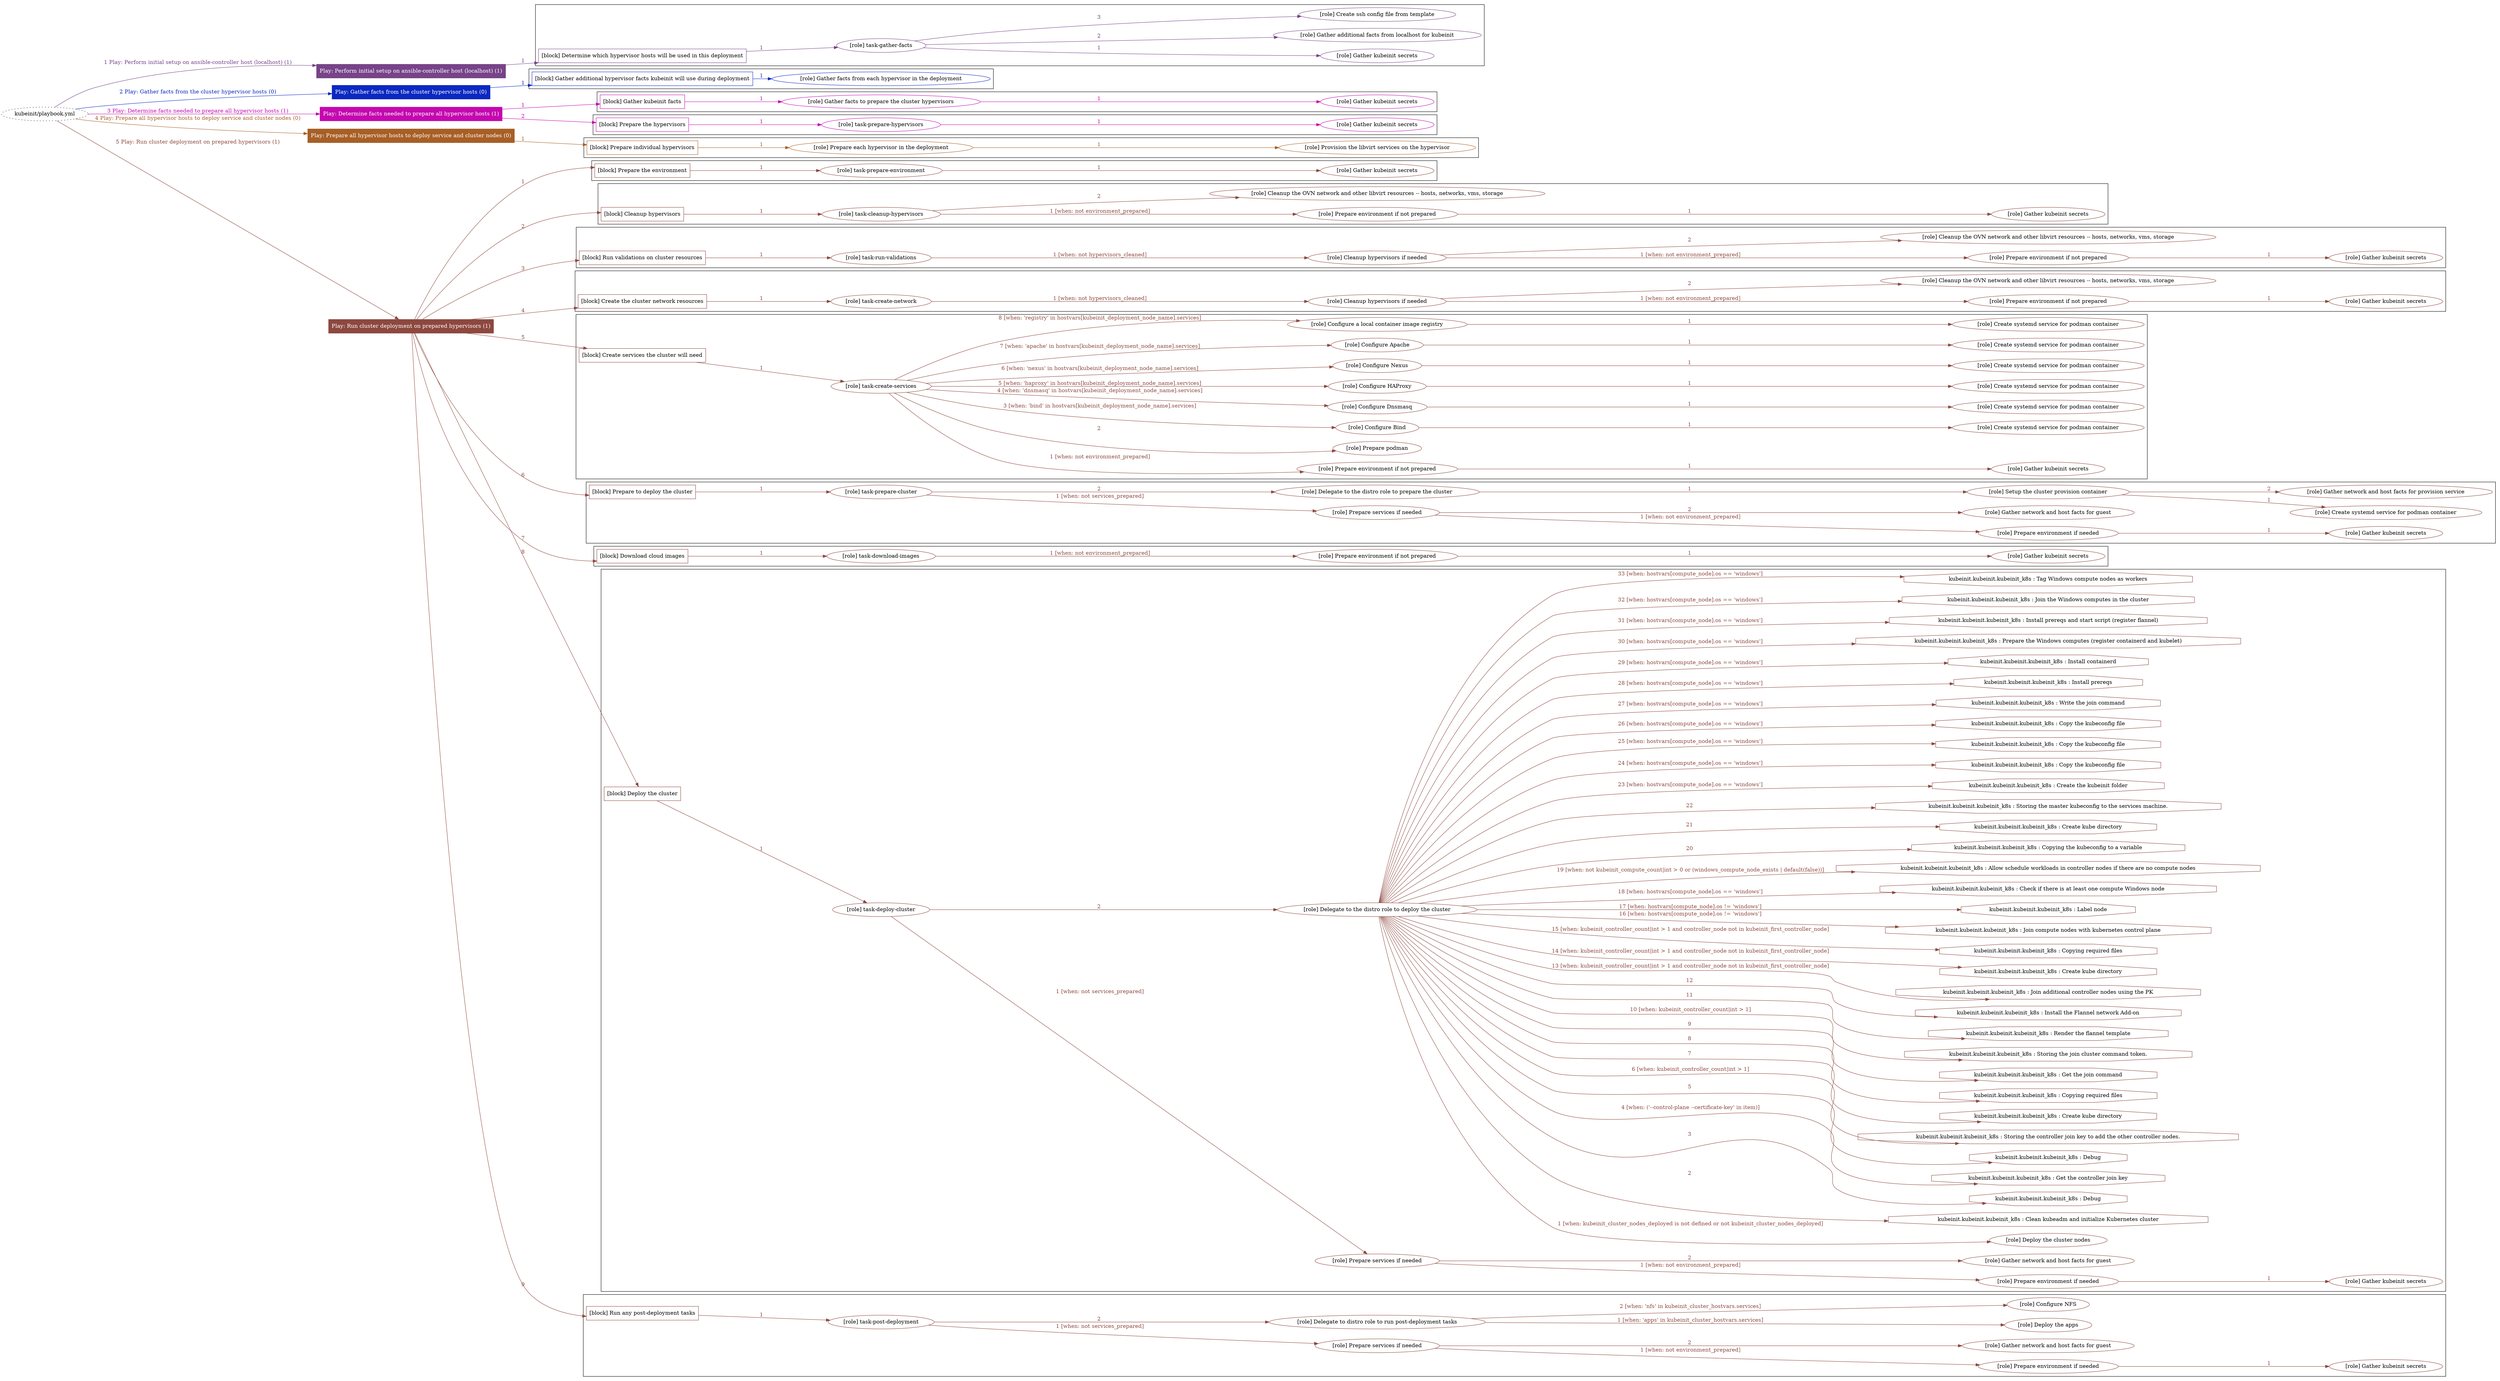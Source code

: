digraph {
	graph [concentrate=true ordering=in rankdir=LR ratio=fill]
	edge [esep=5 sep=10]
	"kubeinit/playbook.yml" [URL="/home/runner/work/kubeinit/kubeinit/kubeinit/playbook.yml" id=playbook_39d65412 style=dotted]
	"kubeinit/playbook.yml" -> play_b506885e [label="1 Play: Perform initial setup on ansible-controller host (localhost) (1)" color="#774389" fontcolor="#774389" id=edge_play_b506885e labeltooltip="1 Play: Perform initial setup on ansible-controller host (localhost) (1)" tooltip="1 Play: Perform initial setup on ansible-controller host (localhost) (1)"]
	subgraph "Play: Perform initial setup on ansible-controller host (localhost) (1)" {
		play_b506885e [label="Play: Perform initial setup on ansible-controller host (localhost) (1)" URL="/home/runner/work/kubeinit/kubeinit/kubeinit/playbook.yml" color="#774389" fontcolor="#ffffff" id=play_b506885e shape=box style=filled tooltip=localhost]
		play_b506885e -> block_caa7074f [label=1 color="#774389" fontcolor="#774389" id=edge_block_caa7074f labeltooltip=1 tooltip=1]
		subgraph cluster_block_caa7074f {
			block_caa7074f [label="[block] Determine which hypervisor hosts will be used in this deployment" URL="/home/runner/work/kubeinit/kubeinit/kubeinit/playbook.yml" color="#774389" id=block_caa7074f labeltooltip="Determine which hypervisor hosts will be used in this deployment" shape=box tooltip="Determine which hypervisor hosts will be used in this deployment"]
			block_caa7074f -> role_e6d6c42f [label="1 " color="#774389" fontcolor="#774389" id=edge_role_e6d6c42f labeltooltip="1 " tooltip="1 "]
			subgraph "task-gather-facts" {
				role_e6d6c42f [label="[role] task-gather-facts" URL="/home/runner/work/kubeinit/kubeinit/kubeinit/playbook.yml" color="#774389" id=role_e6d6c42f tooltip="task-gather-facts"]
				role_e6d6c42f -> role_61e93238 [label="1 " color="#774389" fontcolor="#774389" id=edge_role_61e93238 labeltooltip="1 " tooltip="1 "]
				subgraph "Gather kubeinit secrets" {
					role_61e93238 [label="[role] Gather kubeinit secrets" URL="/home/runner/.ansible/collections/ansible_collections/kubeinit/kubeinit/roles/kubeinit_prepare/tasks/build_hypervisors_group.yml" color="#774389" id=role_61e93238 tooltip="Gather kubeinit secrets"]
				}
				role_e6d6c42f -> role_f13f688c [label="2 " color="#774389" fontcolor="#774389" id=edge_role_f13f688c labeltooltip="2 " tooltip="2 "]
				subgraph "Gather additional facts from localhost for kubeinit" {
					role_f13f688c [label="[role] Gather additional facts from localhost for kubeinit" URL="/home/runner/.ansible/collections/ansible_collections/kubeinit/kubeinit/roles/kubeinit_prepare/tasks/build_hypervisors_group.yml" color="#774389" id=role_f13f688c tooltip="Gather additional facts from localhost for kubeinit"]
				}
				role_e6d6c42f -> role_b57d861c [label="3 " color="#774389" fontcolor="#774389" id=edge_role_b57d861c labeltooltip="3 " tooltip="3 "]
				subgraph "Create ssh config file from template" {
					role_b57d861c [label="[role] Create ssh config file from template" URL="/home/runner/.ansible/collections/ansible_collections/kubeinit/kubeinit/roles/kubeinit_prepare/tasks/build_hypervisors_group.yml" color="#774389" id=role_b57d861c tooltip="Create ssh config file from template"]
				}
			}
		}
	}
	"kubeinit/playbook.yml" -> play_23e96409 [label="2 Play: Gather facts from the cluster hypervisor hosts (0)" color="#0b29c1" fontcolor="#0b29c1" id=edge_play_23e96409 labeltooltip="2 Play: Gather facts from the cluster hypervisor hosts (0)" tooltip="2 Play: Gather facts from the cluster hypervisor hosts (0)"]
	subgraph "Play: Gather facts from the cluster hypervisor hosts (0)" {
		play_23e96409 [label="Play: Gather facts from the cluster hypervisor hosts (0)" URL="/home/runner/work/kubeinit/kubeinit/kubeinit/playbook.yml" color="#0b29c1" fontcolor="#ffffff" id=play_23e96409 shape=box style=filled tooltip="Play: Gather facts from the cluster hypervisor hosts (0)"]
		play_23e96409 -> block_d8f33b64 [label=1 color="#0b29c1" fontcolor="#0b29c1" id=edge_block_d8f33b64 labeltooltip=1 tooltip=1]
		subgraph cluster_block_d8f33b64 {
			block_d8f33b64 [label="[block] Gather additional hypervisor facts kubeinit will use during deployment" URL="/home/runner/work/kubeinit/kubeinit/kubeinit/playbook.yml" color="#0b29c1" id=block_d8f33b64 labeltooltip="Gather additional hypervisor facts kubeinit will use during deployment" shape=box tooltip="Gather additional hypervisor facts kubeinit will use during deployment"]
			block_d8f33b64 -> role_584e586a [label="1 " color="#0b29c1" fontcolor="#0b29c1" id=edge_role_584e586a labeltooltip="1 " tooltip="1 "]
			subgraph "Gather facts from each hypervisor in the deployment" {
				role_584e586a [label="[role] Gather facts from each hypervisor in the deployment" URL="/home/runner/work/kubeinit/kubeinit/kubeinit/playbook.yml" color="#0b29c1" id=role_584e586a tooltip="Gather facts from each hypervisor in the deployment"]
			}
		}
	}
	"kubeinit/playbook.yml" -> play_c6f5d233 [label="3 Play: Determine facts needed to prepare all hypervisor hosts (1)" color="#c408af" fontcolor="#c408af" id=edge_play_c6f5d233 labeltooltip="3 Play: Determine facts needed to prepare all hypervisor hosts (1)" tooltip="3 Play: Determine facts needed to prepare all hypervisor hosts (1)"]
	subgraph "Play: Determine facts needed to prepare all hypervisor hosts (1)" {
		play_c6f5d233 [label="Play: Determine facts needed to prepare all hypervisor hosts (1)" URL="/home/runner/work/kubeinit/kubeinit/kubeinit/playbook.yml" color="#c408af" fontcolor="#ffffff" id=play_c6f5d233 shape=box style=filled tooltip=localhost]
		play_c6f5d233 -> block_ca3bc72c [label=1 color="#c408af" fontcolor="#c408af" id=edge_block_ca3bc72c labeltooltip=1 tooltip=1]
		subgraph cluster_block_ca3bc72c {
			block_ca3bc72c [label="[block] Gather kubeinit facts" URL="/home/runner/work/kubeinit/kubeinit/kubeinit/playbook.yml" color="#c408af" id=block_ca3bc72c labeltooltip="Gather kubeinit facts" shape=box tooltip="Gather kubeinit facts"]
			block_ca3bc72c -> role_5b3a3059 [label="1 " color="#c408af" fontcolor="#c408af" id=edge_role_5b3a3059 labeltooltip="1 " tooltip="1 "]
			subgraph "Gather facts to prepare the cluster hypervisors" {
				role_5b3a3059 [label="[role] Gather facts to prepare the cluster hypervisors" URL="/home/runner/work/kubeinit/kubeinit/kubeinit/playbook.yml" color="#c408af" id=role_5b3a3059 tooltip="Gather facts to prepare the cluster hypervisors"]
				role_5b3a3059 -> role_ef0c7b2b [label="1 " color="#c408af" fontcolor="#c408af" id=edge_role_ef0c7b2b labeltooltip="1 " tooltip="1 "]
				subgraph "Gather kubeinit secrets" {
					role_ef0c7b2b [label="[role] Gather kubeinit secrets" URL="/home/runner/.ansible/collections/ansible_collections/kubeinit/kubeinit/roles/kubeinit_prepare/tasks/gather_kubeinit_facts.yml" color="#c408af" id=role_ef0c7b2b tooltip="Gather kubeinit secrets"]
				}
			}
		}
		play_c6f5d233 -> block_b861f253 [label=2 color="#c408af" fontcolor="#c408af" id=edge_block_b861f253 labeltooltip=2 tooltip=2]
		subgraph cluster_block_b861f253 {
			block_b861f253 [label="[block] Prepare the hypervisors" URL="/home/runner/work/kubeinit/kubeinit/kubeinit/playbook.yml" color="#c408af" id=block_b861f253 labeltooltip="Prepare the hypervisors" shape=box tooltip="Prepare the hypervisors"]
			block_b861f253 -> role_1ae4ac68 [label="1 " color="#c408af" fontcolor="#c408af" id=edge_role_1ae4ac68 labeltooltip="1 " tooltip="1 "]
			subgraph "task-prepare-hypervisors" {
				role_1ae4ac68 [label="[role] task-prepare-hypervisors" URL="/home/runner/work/kubeinit/kubeinit/kubeinit/playbook.yml" color="#c408af" id=role_1ae4ac68 tooltip="task-prepare-hypervisors"]
				role_1ae4ac68 -> role_2f8dc181 [label="1 " color="#c408af" fontcolor="#c408af" id=edge_role_2f8dc181 labeltooltip="1 " tooltip="1 "]
				subgraph "Gather kubeinit secrets" {
					role_2f8dc181 [label="[role] Gather kubeinit secrets" URL="/home/runner/.ansible/collections/ansible_collections/kubeinit/kubeinit/roles/kubeinit_prepare/tasks/gather_kubeinit_facts.yml" color="#c408af" id=role_2f8dc181 tooltip="Gather kubeinit secrets"]
				}
			}
		}
	}
	"kubeinit/playbook.yml" -> play_cb5414a8 [label="4 Play: Prepare all hypervisor hosts to deploy service and cluster nodes (0)" color="#a75f25" fontcolor="#a75f25" id=edge_play_cb5414a8 labeltooltip="4 Play: Prepare all hypervisor hosts to deploy service and cluster nodes (0)" tooltip="4 Play: Prepare all hypervisor hosts to deploy service and cluster nodes (0)"]
	subgraph "Play: Prepare all hypervisor hosts to deploy service and cluster nodes (0)" {
		play_cb5414a8 [label="Play: Prepare all hypervisor hosts to deploy service and cluster nodes (0)" URL="/home/runner/work/kubeinit/kubeinit/kubeinit/playbook.yml" color="#a75f25" fontcolor="#ffffff" id=play_cb5414a8 shape=box style=filled tooltip="Play: Prepare all hypervisor hosts to deploy service and cluster nodes (0)"]
		play_cb5414a8 -> block_3dd79403 [label=1 color="#a75f25" fontcolor="#a75f25" id=edge_block_3dd79403 labeltooltip=1 tooltip=1]
		subgraph cluster_block_3dd79403 {
			block_3dd79403 [label="[block] Prepare individual hypervisors" URL="/home/runner/work/kubeinit/kubeinit/kubeinit/playbook.yml" color="#a75f25" id=block_3dd79403 labeltooltip="Prepare individual hypervisors" shape=box tooltip="Prepare individual hypervisors"]
			block_3dd79403 -> role_5de2a581 [label="1 " color="#a75f25" fontcolor="#a75f25" id=edge_role_5de2a581 labeltooltip="1 " tooltip="1 "]
			subgraph "Prepare each hypervisor in the deployment" {
				role_5de2a581 [label="[role] Prepare each hypervisor in the deployment" URL="/home/runner/work/kubeinit/kubeinit/kubeinit/playbook.yml" color="#a75f25" id=role_5de2a581 tooltip="Prepare each hypervisor in the deployment"]
				role_5de2a581 -> role_4fb90aea [label="1 " color="#a75f25" fontcolor="#a75f25" id=edge_role_4fb90aea labeltooltip="1 " tooltip="1 "]
				subgraph "Provision the libvirt services on the hypervisor" {
					role_4fb90aea [label="[role] Provision the libvirt services on the hypervisor" URL="/home/runner/.ansible/collections/ansible_collections/kubeinit/kubeinit/roles/kubeinit_prepare/tasks/prepare_hypervisor.yml" color="#a75f25" id=role_4fb90aea tooltip="Provision the libvirt services on the hypervisor"]
				}
			}
		}
	}
	"kubeinit/playbook.yml" -> play_90d6a90f [label="5 Play: Run cluster deployment on prepared hypervisors (1)" color="#8d483f" fontcolor="#8d483f" id=edge_play_90d6a90f labeltooltip="5 Play: Run cluster deployment on prepared hypervisors (1)" tooltip="5 Play: Run cluster deployment on prepared hypervisors (1)"]
	subgraph "Play: Run cluster deployment on prepared hypervisors (1)" {
		play_90d6a90f [label="Play: Run cluster deployment on prepared hypervisors (1)" URL="/home/runner/work/kubeinit/kubeinit/kubeinit/playbook.yml" color="#8d483f" fontcolor="#ffffff" id=play_90d6a90f shape=box style=filled tooltip=localhost]
		play_90d6a90f -> block_cdad82c9 [label=1 color="#8d483f" fontcolor="#8d483f" id=edge_block_cdad82c9 labeltooltip=1 tooltip=1]
		subgraph cluster_block_cdad82c9 {
			block_cdad82c9 [label="[block] Prepare the environment" URL="/home/runner/work/kubeinit/kubeinit/kubeinit/playbook.yml" color="#8d483f" id=block_cdad82c9 labeltooltip="Prepare the environment" shape=box tooltip="Prepare the environment"]
			block_cdad82c9 -> role_726368a2 [label="1 " color="#8d483f" fontcolor="#8d483f" id=edge_role_726368a2 labeltooltip="1 " tooltip="1 "]
			subgraph "task-prepare-environment" {
				role_726368a2 [label="[role] task-prepare-environment" URL="/home/runner/work/kubeinit/kubeinit/kubeinit/playbook.yml" color="#8d483f" id=role_726368a2 tooltip="task-prepare-environment"]
				role_726368a2 -> role_6a08ce61 [label="1 " color="#8d483f" fontcolor="#8d483f" id=edge_role_6a08ce61 labeltooltip="1 " tooltip="1 "]
				subgraph "Gather kubeinit secrets" {
					role_6a08ce61 [label="[role] Gather kubeinit secrets" URL="/home/runner/.ansible/collections/ansible_collections/kubeinit/kubeinit/roles/kubeinit_prepare/tasks/gather_kubeinit_facts.yml" color="#8d483f" id=role_6a08ce61 tooltip="Gather kubeinit secrets"]
				}
			}
		}
		play_90d6a90f -> block_22ee6ba0 [label=2 color="#8d483f" fontcolor="#8d483f" id=edge_block_22ee6ba0 labeltooltip=2 tooltip=2]
		subgraph cluster_block_22ee6ba0 {
			block_22ee6ba0 [label="[block] Cleanup hypervisors" URL="/home/runner/work/kubeinit/kubeinit/kubeinit/playbook.yml" color="#8d483f" id=block_22ee6ba0 labeltooltip="Cleanup hypervisors" shape=box tooltip="Cleanup hypervisors"]
			block_22ee6ba0 -> role_ff4f02d3 [label="1 " color="#8d483f" fontcolor="#8d483f" id=edge_role_ff4f02d3 labeltooltip="1 " tooltip="1 "]
			subgraph "task-cleanup-hypervisors" {
				role_ff4f02d3 [label="[role] task-cleanup-hypervisors" URL="/home/runner/work/kubeinit/kubeinit/kubeinit/playbook.yml" color="#8d483f" id=role_ff4f02d3 tooltip="task-cleanup-hypervisors"]
				role_ff4f02d3 -> role_9ea01360 [label="1 [when: not environment_prepared]" color="#8d483f" fontcolor="#8d483f" id=edge_role_9ea01360 labeltooltip="1 [when: not environment_prepared]" tooltip="1 [when: not environment_prepared]"]
				subgraph "Prepare environment if not prepared" {
					role_9ea01360 [label="[role] Prepare environment if not prepared" URL="/home/runner/.ansible/collections/ansible_collections/kubeinit/kubeinit/roles/kubeinit_prepare/tasks/cleanup_hypervisors.yml" color="#8d483f" id=role_9ea01360 tooltip="Prepare environment if not prepared"]
					role_9ea01360 -> role_6951e8c5 [label="1 " color="#8d483f" fontcolor="#8d483f" id=edge_role_6951e8c5 labeltooltip="1 " tooltip="1 "]
					subgraph "Gather kubeinit secrets" {
						role_6951e8c5 [label="[role] Gather kubeinit secrets" URL="/home/runner/.ansible/collections/ansible_collections/kubeinit/kubeinit/roles/kubeinit_prepare/tasks/gather_kubeinit_facts.yml" color="#8d483f" id=role_6951e8c5 tooltip="Gather kubeinit secrets"]
					}
				}
				role_ff4f02d3 -> role_a1a06d64 [label="2 " color="#8d483f" fontcolor="#8d483f" id=edge_role_a1a06d64 labeltooltip="2 " tooltip="2 "]
				subgraph "Cleanup the OVN network and other libvirt resources -- hosts, networks, vms, storage" {
					role_a1a06d64 [label="[role] Cleanup the OVN network and other libvirt resources -- hosts, networks, vms, storage" URL="/home/runner/.ansible/collections/ansible_collections/kubeinit/kubeinit/roles/kubeinit_prepare/tasks/cleanup_hypervisors.yml" color="#8d483f" id=role_a1a06d64 tooltip="Cleanup the OVN network and other libvirt resources -- hosts, networks, vms, storage"]
				}
			}
		}
		play_90d6a90f -> block_c5fdb611 [label=3 color="#8d483f" fontcolor="#8d483f" id=edge_block_c5fdb611 labeltooltip=3 tooltip=3]
		subgraph cluster_block_c5fdb611 {
			block_c5fdb611 [label="[block] Run validations on cluster resources" URL="/home/runner/work/kubeinit/kubeinit/kubeinit/playbook.yml" color="#8d483f" id=block_c5fdb611 labeltooltip="Run validations on cluster resources" shape=box tooltip="Run validations on cluster resources"]
			block_c5fdb611 -> role_115932b0 [label="1 " color="#8d483f" fontcolor="#8d483f" id=edge_role_115932b0 labeltooltip="1 " tooltip="1 "]
			subgraph "task-run-validations" {
				role_115932b0 [label="[role] task-run-validations" URL="/home/runner/work/kubeinit/kubeinit/kubeinit/playbook.yml" color="#8d483f" id=role_115932b0 tooltip="task-run-validations"]
				role_115932b0 -> role_7871f64a [label="1 [when: not hypervisors_cleaned]" color="#8d483f" fontcolor="#8d483f" id=edge_role_7871f64a labeltooltip="1 [when: not hypervisors_cleaned]" tooltip="1 [when: not hypervisors_cleaned]"]
				subgraph "Cleanup hypervisors if needed" {
					role_7871f64a [label="[role] Cleanup hypervisors if needed" URL="/home/runner/.ansible/collections/ansible_collections/kubeinit/kubeinit/roles/kubeinit_validations/tasks/main.yml" color="#8d483f" id=role_7871f64a tooltip="Cleanup hypervisors if needed"]
					role_7871f64a -> role_4ae936e9 [label="1 [when: not environment_prepared]" color="#8d483f" fontcolor="#8d483f" id=edge_role_4ae936e9 labeltooltip="1 [when: not environment_prepared]" tooltip="1 [when: not environment_prepared]"]
					subgraph "Prepare environment if not prepared" {
						role_4ae936e9 [label="[role] Prepare environment if not prepared" URL="/home/runner/.ansible/collections/ansible_collections/kubeinit/kubeinit/roles/kubeinit_prepare/tasks/cleanup_hypervisors.yml" color="#8d483f" id=role_4ae936e9 tooltip="Prepare environment if not prepared"]
						role_4ae936e9 -> role_a2b876f8 [label="1 " color="#8d483f" fontcolor="#8d483f" id=edge_role_a2b876f8 labeltooltip="1 " tooltip="1 "]
						subgraph "Gather kubeinit secrets" {
							role_a2b876f8 [label="[role] Gather kubeinit secrets" URL="/home/runner/.ansible/collections/ansible_collections/kubeinit/kubeinit/roles/kubeinit_prepare/tasks/gather_kubeinit_facts.yml" color="#8d483f" id=role_a2b876f8 tooltip="Gather kubeinit secrets"]
						}
					}
					role_7871f64a -> role_89840da1 [label="2 " color="#8d483f" fontcolor="#8d483f" id=edge_role_89840da1 labeltooltip="2 " tooltip="2 "]
					subgraph "Cleanup the OVN network and other libvirt resources -- hosts, networks, vms, storage" {
						role_89840da1 [label="[role] Cleanup the OVN network and other libvirt resources -- hosts, networks, vms, storage" URL="/home/runner/.ansible/collections/ansible_collections/kubeinit/kubeinit/roles/kubeinit_prepare/tasks/cleanup_hypervisors.yml" color="#8d483f" id=role_89840da1 tooltip="Cleanup the OVN network and other libvirt resources -- hosts, networks, vms, storage"]
					}
				}
			}
		}
		play_90d6a90f -> block_5ad3fd43 [label=4 color="#8d483f" fontcolor="#8d483f" id=edge_block_5ad3fd43 labeltooltip=4 tooltip=4]
		subgraph cluster_block_5ad3fd43 {
			block_5ad3fd43 [label="[block] Create the cluster network resources" URL="/home/runner/work/kubeinit/kubeinit/kubeinit/playbook.yml" color="#8d483f" id=block_5ad3fd43 labeltooltip="Create the cluster network resources" shape=box tooltip="Create the cluster network resources"]
			block_5ad3fd43 -> role_a32eacfe [label="1 " color="#8d483f" fontcolor="#8d483f" id=edge_role_a32eacfe labeltooltip="1 " tooltip="1 "]
			subgraph "task-create-network" {
				role_a32eacfe [label="[role] task-create-network" URL="/home/runner/work/kubeinit/kubeinit/kubeinit/playbook.yml" color="#8d483f" id=role_a32eacfe tooltip="task-create-network"]
				role_a32eacfe -> role_12912ac7 [label="1 [when: not hypervisors_cleaned]" color="#8d483f" fontcolor="#8d483f" id=edge_role_12912ac7 labeltooltip="1 [when: not hypervisors_cleaned]" tooltip="1 [when: not hypervisors_cleaned]"]
				subgraph "Cleanup hypervisors if needed" {
					role_12912ac7 [label="[role] Cleanup hypervisors if needed" URL="/home/runner/.ansible/collections/ansible_collections/kubeinit/kubeinit/roles/kubeinit_libvirt/tasks/create_network.yml" color="#8d483f" id=role_12912ac7 tooltip="Cleanup hypervisors if needed"]
					role_12912ac7 -> role_0205c72b [label="1 [when: not environment_prepared]" color="#8d483f" fontcolor="#8d483f" id=edge_role_0205c72b labeltooltip="1 [when: not environment_prepared]" tooltip="1 [when: not environment_prepared]"]
					subgraph "Prepare environment if not prepared" {
						role_0205c72b [label="[role] Prepare environment if not prepared" URL="/home/runner/.ansible/collections/ansible_collections/kubeinit/kubeinit/roles/kubeinit_prepare/tasks/cleanup_hypervisors.yml" color="#8d483f" id=role_0205c72b tooltip="Prepare environment if not prepared"]
						role_0205c72b -> role_e94755e4 [label="1 " color="#8d483f" fontcolor="#8d483f" id=edge_role_e94755e4 labeltooltip="1 " tooltip="1 "]
						subgraph "Gather kubeinit secrets" {
							role_e94755e4 [label="[role] Gather kubeinit secrets" URL="/home/runner/.ansible/collections/ansible_collections/kubeinit/kubeinit/roles/kubeinit_prepare/tasks/gather_kubeinit_facts.yml" color="#8d483f" id=role_e94755e4 tooltip="Gather kubeinit secrets"]
						}
					}
					role_12912ac7 -> role_0b2f2f83 [label="2 " color="#8d483f" fontcolor="#8d483f" id=edge_role_0b2f2f83 labeltooltip="2 " tooltip="2 "]
					subgraph "Cleanup the OVN network and other libvirt resources -- hosts, networks, vms, storage" {
						role_0b2f2f83 [label="[role] Cleanup the OVN network and other libvirt resources -- hosts, networks, vms, storage" URL="/home/runner/.ansible/collections/ansible_collections/kubeinit/kubeinit/roles/kubeinit_prepare/tasks/cleanup_hypervisors.yml" color="#8d483f" id=role_0b2f2f83 tooltip="Cleanup the OVN network and other libvirt resources -- hosts, networks, vms, storage"]
					}
				}
			}
		}
		play_90d6a90f -> block_3085fe85 [label=5 color="#8d483f" fontcolor="#8d483f" id=edge_block_3085fe85 labeltooltip=5 tooltip=5]
		subgraph cluster_block_3085fe85 {
			block_3085fe85 [label="[block] Create services the cluster will need" URL="/home/runner/work/kubeinit/kubeinit/kubeinit/playbook.yml" color="#8d483f" id=block_3085fe85 labeltooltip="Create services the cluster will need" shape=box tooltip="Create services the cluster will need"]
			block_3085fe85 -> role_f3ed5b4e [label="1 " color="#8d483f" fontcolor="#8d483f" id=edge_role_f3ed5b4e labeltooltip="1 " tooltip="1 "]
			subgraph "task-create-services" {
				role_f3ed5b4e [label="[role] task-create-services" URL="/home/runner/work/kubeinit/kubeinit/kubeinit/playbook.yml" color="#8d483f" id=role_f3ed5b4e tooltip="task-create-services"]
				role_f3ed5b4e -> role_e5f5b9e5 [label="1 [when: not environment_prepared]" color="#8d483f" fontcolor="#8d483f" id=edge_role_e5f5b9e5 labeltooltip="1 [when: not environment_prepared]" tooltip="1 [when: not environment_prepared]"]
				subgraph "Prepare environment if not prepared" {
					role_e5f5b9e5 [label="[role] Prepare environment if not prepared" URL="/home/runner/.ansible/collections/ansible_collections/kubeinit/kubeinit/roles/kubeinit_services/tasks/main.yml" color="#8d483f" id=role_e5f5b9e5 tooltip="Prepare environment if not prepared"]
					role_e5f5b9e5 -> role_a4bdeb15 [label="1 " color="#8d483f" fontcolor="#8d483f" id=edge_role_a4bdeb15 labeltooltip="1 " tooltip="1 "]
					subgraph "Gather kubeinit secrets" {
						role_a4bdeb15 [label="[role] Gather kubeinit secrets" URL="/home/runner/.ansible/collections/ansible_collections/kubeinit/kubeinit/roles/kubeinit_prepare/tasks/gather_kubeinit_facts.yml" color="#8d483f" id=role_a4bdeb15 tooltip="Gather kubeinit secrets"]
					}
				}
				role_f3ed5b4e -> role_da7bf970 [label="2 " color="#8d483f" fontcolor="#8d483f" id=edge_role_da7bf970 labeltooltip="2 " tooltip="2 "]
				subgraph "Prepare podman" {
					role_da7bf970 [label="[role] Prepare podman" URL="/home/runner/.ansible/collections/ansible_collections/kubeinit/kubeinit/roles/kubeinit_services/tasks/00_create_service_pod.yml" color="#8d483f" id=role_da7bf970 tooltip="Prepare podman"]
				}
				role_f3ed5b4e -> role_b23ce855 [label="3 [when: 'bind' in hostvars[kubeinit_deployment_node_name].services]" color="#8d483f" fontcolor="#8d483f" id=edge_role_b23ce855 labeltooltip="3 [when: 'bind' in hostvars[kubeinit_deployment_node_name].services]" tooltip="3 [when: 'bind' in hostvars[kubeinit_deployment_node_name].services]"]
				subgraph "Configure Bind" {
					role_b23ce855 [label="[role] Configure Bind" URL="/home/runner/.ansible/collections/ansible_collections/kubeinit/kubeinit/roles/kubeinit_services/tasks/start_services_containers.yml" color="#8d483f" id=role_b23ce855 tooltip="Configure Bind"]
					role_b23ce855 -> role_5f500d6d [label="1 " color="#8d483f" fontcolor="#8d483f" id=edge_role_5f500d6d labeltooltip="1 " tooltip="1 "]
					subgraph "Create systemd service for podman container" {
						role_5f500d6d [label="[role] Create systemd service for podman container" URL="/home/runner/.ansible/collections/ansible_collections/kubeinit/kubeinit/roles/kubeinit_bind/tasks/main.yml" color="#8d483f" id=role_5f500d6d tooltip="Create systemd service for podman container"]
					}
				}
				role_f3ed5b4e -> role_ed675a28 [label="4 [when: 'dnsmasq' in hostvars[kubeinit_deployment_node_name].services]" color="#8d483f" fontcolor="#8d483f" id=edge_role_ed675a28 labeltooltip="4 [when: 'dnsmasq' in hostvars[kubeinit_deployment_node_name].services]" tooltip="4 [when: 'dnsmasq' in hostvars[kubeinit_deployment_node_name].services]"]
				subgraph "Configure Dnsmasq" {
					role_ed675a28 [label="[role] Configure Dnsmasq" URL="/home/runner/.ansible/collections/ansible_collections/kubeinit/kubeinit/roles/kubeinit_services/tasks/start_services_containers.yml" color="#8d483f" id=role_ed675a28 tooltip="Configure Dnsmasq"]
					role_ed675a28 -> role_9dfd191b [label="1 " color="#8d483f" fontcolor="#8d483f" id=edge_role_9dfd191b labeltooltip="1 " tooltip="1 "]
					subgraph "Create systemd service for podman container" {
						role_9dfd191b [label="[role] Create systemd service for podman container" URL="/home/runner/.ansible/collections/ansible_collections/kubeinit/kubeinit/roles/kubeinit_dnsmasq/tasks/main.yml" color="#8d483f" id=role_9dfd191b tooltip="Create systemd service for podman container"]
					}
				}
				role_f3ed5b4e -> role_068bba80 [label="5 [when: 'haproxy' in hostvars[kubeinit_deployment_node_name].services]" color="#8d483f" fontcolor="#8d483f" id=edge_role_068bba80 labeltooltip="5 [when: 'haproxy' in hostvars[kubeinit_deployment_node_name].services]" tooltip="5 [when: 'haproxy' in hostvars[kubeinit_deployment_node_name].services]"]
				subgraph "Configure HAProxy" {
					role_068bba80 [label="[role] Configure HAProxy" URL="/home/runner/.ansible/collections/ansible_collections/kubeinit/kubeinit/roles/kubeinit_services/tasks/start_services_containers.yml" color="#8d483f" id=role_068bba80 tooltip="Configure HAProxy"]
					role_068bba80 -> role_aa930cba [label="1 " color="#8d483f" fontcolor="#8d483f" id=edge_role_aa930cba labeltooltip="1 " tooltip="1 "]
					subgraph "Create systemd service for podman container" {
						role_aa930cba [label="[role] Create systemd service for podman container" URL="/home/runner/.ansible/collections/ansible_collections/kubeinit/kubeinit/roles/kubeinit_haproxy/tasks/main.yml" color="#8d483f" id=role_aa930cba tooltip="Create systemd service for podman container"]
					}
				}
				role_f3ed5b4e -> role_23b35aac [label="6 [when: 'nexus' in hostvars[kubeinit_deployment_node_name].services]" color="#8d483f" fontcolor="#8d483f" id=edge_role_23b35aac labeltooltip="6 [when: 'nexus' in hostvars[kubeinit_deployment_node_name].services]" tooltip="6 [when: 'nexus' in hostvars[kubeinit_deployment_node_name].services]"]
				subgraph "Configure Nexus" {
					role_23b35aac [label="[role] Configure Nexus" URL="/home/runner/.ansible/collections/ansible_collections/kubeinit/kubeinit/roles/kubeinit_services/tasks/start_services_containers.yml" color="#8d483f" id=role_23b35aac tooltip="Configure Nexus"]
					role_23b35aac -> role_dd4637c0 [label="1 " color="#8d483f" fontcolor="#8d483f" id=edge_role_dd4637c0 labeltooltip="1 " tooltip="1 "]
					subgraph "Create systemd service for podman container" {
						role_dd4637c0 [label="[role] Create systemd service for podman container" URL="/home/runner/.ansible/collections/ansible_collections/kubeinit/kubeinit/roles/kubeinit_nexus/tasks/main.yml" color="#8d483f" id=role_dd4637c0 tooltip="Create systemd service for podman container"]
					}
				}
				role_f3ed5b4e -> role_4bdf35c9 [label="7 [when: 'apache' in hostvars[kubeinit_deployment_node_name].services]" color="#8d483f" fontcolor="#8d483f" id=edge_role_4bdf35c9 labeltooltip="7 [when: 'apache' in hostvars[kubeinit_deployment_node_name].services]" tooltip="7 [when: 'apache' in hostvars[kubeinit_deployment_node_name].services]"]
				subgraph "Configure Apache" {
					role_4bdf35c9 [label="[role] Configure Apache" URL="/home/runner/.ansible/collections/ansible_collections/kubeinit/kubeinit/roles/kubeinit_services/tasks/start_services_containers.yml" color="#8d483f" id=role_4bdf35c9 tooltip="Configure Apache"]
					role_4bdf35c9 -> role_3955ee04 [label="1 " color="#8d483f" fontcolor="#8d483f" id=edge_role_3955ee04 labeltooltip="1 " tooltip="1 "]
					subgraph "Create systemd service for podman container" {
						role_3955ee04 [label="[role] Create systemd service for podman container" URL="/home/runner/.ansible/collections/ansible_collections/kubeinit/kubeinit/roles/kubeinit_apache/tasks/main.yml" color="#8d483f" id=role_3955ee04 tooltip="Create systemd service for podman container"]
					}
				}
				role_f3ed5b4e -> role_e89fd407 [label="8 [when: 'registry' in hostvars[kubeinit_deployment_node_name].services]" color="#8d483f" fontcolor="#8d483f" id=edge_role_e89fd407 labeltooltip="8 [when: 'registry' in hostvars[kubeinit_deployment_node_name].services]" tooltip="8 [when: 'registry' in hostvars[kubeinit_deployment_node_name].services]"]
				subgraph "Configure a local container image registry" {
					role_e89fd407 [label="[role] Configure a local container image registry" URL="/home/runner/.ansible/collections/ansible_collections/kubeinit/kubeinit/roles/kubeinit_services/tasks/start_services_containers.yml" color="#8d483f" id=role_e89fd407 tooltip="Configure a local container image registry"]
					role_e89fd407 -> role_e8fe21bd [label="1 " color="#8d483f" fontcolor="#8d483f" id=edge_role_e8fe21bd labeltooltip="1 " tooltip="1 "]
					subgraph "Create systemd service for podman container" {
						role_e8fe21bd [label="[role] Create systemd service for podman container" URL="/home/runner/.ansible/collections/ansible_collections/kubeinit/kubeinit/roles/kubeinit_registry/tasks/main.yml" color="#8d483f" id=role_e8fe21bd tooltip="Create systemd service for podman container"]
					}
				}
			}
		}
		play_90d6a90f -> block_6d37229f [label=6 color="#8d483f" fontcolor="#8d483f" id=edge_block_6d37229f labeltooltip=6 tooltip=6]
		subgraph cluster_block_6d37229f {
			block_6d37229f [label="[block] Prepare to deploy the cluster" URL="/home/runner/work/kubeinit/kubeinit/kubeinit/playbook.yml" color="#8d483f" id=block_6d37229f labeltooltip="Prepare to deploy the cluster" shape=box tooltip="Prepare to deploy the cluster"]
			block_6d37229f -> role_2cd6a984 [label="1 " color="#8d483f" fontcolor="#8d483f" id=edge_role_2cd6a984 labeltooltip="1 " tooltip="1 "]
			subgraph "task-prepare-cluster" {
				role_2cd6a984 [label="[role] task-prepare-cluster" URL="/home/runner/work/kubeinit/kubeinit/kubeinit/playbook.yml" color="#8d483f" id=role_2cd6a984 tooltip="task-prepare-cluster"]
				role_2cd6a984 -> role_e5b616a2 [label="1 [when: not services_prepared]" color="#8d483f" fontcolor="#8d483f" id=edge_role_e5b616a2 labeltooltip="1 [when: not services_prepared]" tooltip="1 [when: not services_prepared]"]
				subgraph "Prepare services if needed" {
					role_e5b616a2 [label="[role] Prepare services if needed" URL="/home/runner/.ansible/collections/ansible_collections/kubeinit/kubeinit/roles/kubeinit_prepare/tasks/prepare_cluster.yml" color="#8d483f" id=role_e5b616a2 tooltip="Prepare services if needed"]
					role_e5b616a2 -> role_63ef0cdd [label="1 [when: not environment_prepared]" color="#8d483f" fontcolor="#8d483f" id=edge_role_63ef0cdd labeltooltip="1 [when: not environment_prepared]" tooltip="1 [when: not environment_prepared]"]
					subgraph "Prepare environment if needed" {
						role_63ef0cdd [label="[role] Prepare environment if needed" URL="/home/runner/.ansible/collections/ansible_collections/kubeinit/kubeinit/roles/kubeinit_services/tasks/prepare_services.yml" color="#8d483f" id=role_63ef0cdd tooltip="Prepare environment if needed"]
						role_63ef0cdd -> role_ea69b757 [label="1 " color="#8d483f" fontcolor="#8d483f" id=edge_role_ea69b757 labeltooltip="1 " tooltip="1 "]
						subgraph "Gather kubeinit secrets" {
							role_ea69b757 [label="[role] Gather kubeinit secrets" URL="/home/runner/.ansible/collections/ansible_collections/kubeinit/kubeinit/roles/kubeinit_prepare/tasks/gather_kubeinit_facts.yml" color="#8d483f" id=role_ea69b757 tooltip="Gather kubeinit secrets"]
						}
					}
					role_e5b616a2 -> role_07518c15 [label="2 " color="#8d483f" fontcolor="#8d483f" id=edge_role_07518c15 labeltooltip="2 " tooltip="2 "]
					subgraph "Gather network and host facts for guest" {
						role_07518c15 [label="[role] Gather network and host facts for guest" URL="/home/runner/.ansible/collections/ansible_collections/kubeinit/kubeinit/roles/kubeinit_services/tasks/prepare_services.yml" color="#8d483f" id=role_07518c15 tooltip="Gather network and host facts for guest"]
					}
				}
				role_2cd6a984 -> role_f5eb487e [label="2 " color="#8d483f" fontcolor="#8d483f" id=edge_role_f5eb487e labeltooltip="2 " tooltip="2 "]
				subgraph "Delegate to the distro role to prepare the cluster" {
					role_f5eb487e [label="[role] Delegate to the distro role to prepare the cluster" URL="/home/runner/.ansible/collections/ansible_collections/kubeinit/kubeinit/roles/kubeinit_prepare/tasks/prepare_cluster.yml" color="#8d483f" id=role_f5eb487e tooltip="Delegate to the distro role to prepare the cluster"]
					role_f5eb487e -> role_fc4cd069 [label="1 " color="#8d483f" fontcolor="#8d483f" id=edge_role_fc4cd069 labeltooltip="1 " tooltip="1 "]
					subgraph "Setup the cluster provision container" {
						role_fc4cd069 [label="[role] Setup the cluster provision container" URL="/home/runner/.ansible/collections/ansible_collections/kubeinit/kubeinit/roles/kubeinit_k8s/tasks/prepare_cluster.yml" color="#8d483f" id=role_fc4cd069 tooltip="Setup the cluster provision container"]
						role_fc4cd069 -> role_14864688 [label="1 " color="#8d483f" fontcolor="#8d483f" id=edge_role_14864688 labeltooltip="1 " tooltip="1 "]
						subgraph "Create systemd service for podman container" {
							role_14864688 [label="[role] Create systemd service for podman container" URL="/home/runner/.ansible/collections/ansible_collections/kubeinit/kubeinit/roles/kubeinit_services/tasks/create_provision_container.yml" color="#8d483f" id=role_14864688 tooltip="Create systemd service for podman container"]
						}
						role_fc4cd069 -> role_145259f8 [label="2 " color="#8d483f" fontcolor="#8d483f" id=edge_role_145259f8 labeltooltip="2 " tooltip="2 "]
						subgraph "Gather network and host facts for provision service" {
							role_145259f8 [label="[role] Gather network and host facts for provision service" URL="/home/runner/.ansible/collections/ansible_collections/kubeinit/kubeinit/roles/kubeinit_services/tasks/create_provision_container.yml" color="#8d483f" id=role_145259f8 tooltip="Gather network and host facts for provision service"]
						}
					}
				}
			}
		}
		play_90d6a90f -> block_71d171d9 [label=7 color="#8d483f" fontcolor="#8d483f" id=edge_block_71d171d9 labeltooltip=7 tooltip=7]
		subgraph cluster_block_71d171d9 {
			block_71d171d9 [label="[block] Download cloud images" URL="/home/runner/work/kubeinit/kubeinit/kubeinit/playbook.yml" color="#8d483f" id=block_71d171d9 labeltooltip="Download cloud images" shape=box tooltip="Download cloud images"]
			block_71d171d9 -> role_f5328ba2 [label="1 " color="#8d483f" fontcolor="#8d483f" id=edge_role_f5328ba2 labeltooltip="1 " tooltip="1 "]
			subgraph "task-download-images" {
				role_f5328ba2 [label="[role] task-download-images" URL="/home/runner/work/kubeinit/kubeinit/kubeinit/playbook.yml" color="#8d483f" id=role_f5328ba2 tooltip="task-download-images"]
				role_f5328ba2 -> role_344b67c4 [label="1 [when: not environment_prepared]" color="#8d483f" fontcolor="#8d483f" id=edge_role_344b67c4 labeltooltip="1 [when: not environment_prepared]" tooltip="1 [when: not environment_prepared]"]
				subgraph "Prepare environment if not prepared" {
					role_344b67c4 [label="[role] Prepare environment if not prepared" URL="/home/runner/.ansible/collections/ansible_collections/kubeinit/kubeinit/roles/kubeinit_libvirt/tasks/download_cloud_images.yml" color="#8d483f" id=role_344b67c4 tooltip="Prepare environment if not prepared"]
					role_344b67c4 -> role_55cc80b3 [label="1 " color="#8d483f" fontcolor="#8d483f" id=edge_role_55cc80b3 labeltooltip="1 " tooltip="1 "]
					subgraph "Gather kubeinit secrets" {
						role_55cc80b3 [label="[role] Gather kubeinit secrets" URL="/home/runner/.ansible/collections/ansible_collections/kubeinit/kubeinit/roles/kubeinit_prepare/tasks/gather_kubeinit_facts.yml" color="#8d483f" id=role_55cc80b3 tooltip="Gather kubeinit secrets"]
					}
				}
			}
		}
		play_90d6a90f -> block_c67820b2 [label=8 color="#8d483f" fontcolor="#8d483f" id=edge_block_c67820b2 labeltooltip=8 tooltip=8]
		subgraph cluster_block_c67820b2 {
			block_c67820b2 [label="[block] Deploy the cluster" URL="/home/runner/work/kubeinit/kubeinit/kubeinit/playbook.yml" color="#8d483f" id=block_c67820b2 labeltooltip="Deploy the cluster" shape=box tooltip="Deploy the cluster"]
			block_c67820b2 -> role_de0e32b8 [label="1 " color="#8d483f" fontcolor="#8d483f" id=edge_role_de0e32b8 labeltooltip="1 " tooltip="1 "]
			subgraph "task-deploy-cluster" {
				role_de0e32b8 [label="[role] task-deploy-cluster" URL="/home/runner/work/kubeinit/kubeinit/kubeinit/playbook.yml" color="#8d483f" id=role_de0e32b8 tooltip="task-deploy-cluster"]
				role_de0e32b8 -> role_75b8edd8 [label="1 [when: not services_prepared]" color="#8d483f" fontcolor="#8d483f" id=edge_role_75b8edd8 labeltooltip="1 [when: not services_prepared]" tooltip="1 [when: not services_prepared]"]
				subgraph "Prepare services if needed" {
					role_75b8edd8 [label="[role] Prepare services if needed" URL="/home/runner/.ansible/collections/ansible_collections/kubeinit/kubeinit/roles/kubeinit_prepare/tasks/deploy_cluster.yml" color="#8d483f" id=role_75b8edd8 tooltip="Prepare services if needed"]
					role_75b8edd8 -> role_8b23df98 [label="1 [when: not environment_prepared]" color="#8d483f" fontcolor="#8d483f" id=edge_role_8b23df98 labeltooltip="1 [when: not environment_prepared]" tooltip="1 [when: not environment_prepared]"]
					subgraph "Prepare environment if needed" {
						role_8b23df98 [label="[role] Prepare environment if needed" URL="/home/runner/.ansible/collections/ansible_collections/kubeinit/kubeinit/roles/kubeinit_services/tasks/prepare_services.yml" color="#8d483f" id=role_8b23df98 tooltip="Prepare environment if needed"]
						role_8b23df98 -> role_951cf7eb [label="1 " color="#8d483f" fontcolor="#8d483f" id=edge_role_951cf7eb labeltooltip="1 " tooltip="1 "]
						subgraph "Gather kubeinit secrets" {
							role_951cf7eb [label="[role] Gather kubeinit secrets" URL="/home/runner/.ansible/collections/ansible_collections/kubeinit/kubeinit/roles/kubeinit_prepare/tasks/gather_kubeinit_facts.yml" color="#8d483f" id=role_951cf7eb tooltip="Gather kubeinit secrets"]
						}
					}
					role_75b8edd8 -> role_97e864eb [label="2 " color="#8d483f" fontcolor="#8d483f" id=edge_role_97e864eb labeltooltip="2 " tooltip="2 "]
					subgraph "Gather network and host facts for guest" {
						role_97e864eb [label="[role] Gather network and host facts for guest" URL="/home/runner/.ansible/collections/ansible_collections/kubeinit/kubeinit/roles/kubeinit_services/tasks/prepare_services.yml" color="#8d483f" id=role_97e864eb tooltip="Gather network and host facts for guest"]
					}
				}
				role_de0e32b8 -> role_305807d9 [label="2 " color="#8d483f" fontcolor="#8d483f" id=edge_role_305807d9 labeltooltip="2 " tooltip="2 "]
				subgraph "Delegate to the distro role to deploy the cluster" {
					role_305807d9 [label="[role] Delegate to the distro role to deploy the cluster" URL="/home/runner/.ansible/collections/ansible_collections/kubeinit/kubeinit/roles/kubeinit_prepare/tasks/deploy_cluster.yml" color="#8d483f" id=role_305807d9 tooltip="Delegate to the distro role to deploy the cluster"]
					role_305807d9 -> role_3a5d327d [label="1 [when: kubeinit_cluster_nodes_deployed is not defined or not kubeinit_cluster_nodes_deployed]" color="#8d483f" fontcolor="#8d483f" id=edge_role_3a5d327d labeltooltip="1 [when: kubeinit_cluster_nodes_deployed is not defined or not kubeinit_cluster_nodes_deployed]" tooltip="1 [when: kubeinit_cluster_nodes_deployed is not defined or not kubeinit_cluster_nodes_deployed]"]
					subgraph "Deploy the cluster nodes" {
						role_3a5d327d [label="[role] Deploy the cluster nodes" URL="/home/runner/.ansible/collections/ansible_collections/kubeinit/kubeinit/roles/kubeinit_k8s/tasks/main.yml" color="#8d483f" id=role_3a5d327d tooltip="Deploy the cluster nodes"]
					}
					task_67b2f927 [label="kubeinit.kubeinit.kubeinit_k8s : Clean kubeadm and initialize Kubernetes cluster" URL="/home/runner/.ansible/collections/ansible_collections/kubeinit/kubeinit/roles/kubeinit_k8s/tasks/main.yml" color="#8d483f" id=task_67b2f927 shape=octagon tooltip="kubeinit.kubeinit.kubeinit_k8s : Clean kubeadm and initialize Kubernetes cluster"]
					role_305807d9 -> task_67b2f927 [label="2 " color="#8d483f" fontcolor="#8d483f" id=edge_task_67b2f927 labeltooltip="2 " tooltip="2 "]
					task_d2efd8b5 [label="kubeinit.kubeinit.kubeinit_k8s : Debug" URL="/home/runner/.ansible/collections/ansible_collections/kubeinit/kubeinit/roles/kubeinit_k8s/tasks/main.yml" color="#8d483f" id=task_d2efd8b5 shape=octagon tooltip="kubeinit.kubeinit.kubeinit_k8s : Debug"]
					role_305807d9 -> task_d2efd8b5 [label="3 " color="#8d483f" fontcolor="#8d483f" id=edge_task_d2efd8b5 labeltooltip="3 " tooltip="3 "]
					task_aac301c1 [label="kubeinit.kubeinit.kubeinit_k8s : Get the controller join key" URL="/home/runner/.ansible/collections/ansible_collections/kubeinit/kubeinit/roles/kubeinit_k8s/tasks/main.yml" color="#8d483f" id=task_aac301c1 shape=octagon tooltip="kubeinit.kubeinit.kubeinit_k8s : Get the controller join key"]
					role_305807d9 -> task_aac301c1 [label="4 [when: ('--control-plane --certificate-key' in item)]" color="#8d483f" fontcolor="#8d483f" id=edge_task_aac301c1 labeltooltip="4 [when: ('--control-plane --certificate-key' in item)]" tooltip="4 [when: ('--control-plane --certificate-key' in item)]"]
					task_47601a37 [label="kubeinit.kubeinit.kubeinit_k8s : Debug" URL="/home/runner/.ansible/collections/ansible_collections/kubeinit/kubeinit/roles/kubeinit_k8s/tasks/main.yml" color="#8d483f" id=task_47601a37 shape=octagon tooltip="kubeinit.kubeinit.kubeinit_k8s : Debug"]
					role_305807d9 -> task_47601a37 [label="5 " color="#8d483f" fontcolor="#8d483f" id=edge_task_47601a37 labeltooltip="5 " tooltip="5 "]
					task_3d712bdd [label="kubeinit.kubeinit.kubeinit_k8s : Storing the controller join key to add the other controller nodes." URL="/home/runner/.ansible/collections/ansible_collections/kubeinit/kubeinit/roles/kubeinit_k8s/tasks/main.yml" color="#8d483f" id=task_3d712bdd shape=octagon tooltip="kubeinit.kubeinit.kubeinit_k8s : Storing the controller join key to add the other controller nodes."]
					role_305807d9 -> task_3d712bdd [label="6 [when: kubeinit_controller_count|int > 1]" color="#8d483f" fontcolor="#8d483f" id=edge_task_3d712bdd labeltooltip="6 [when: kubeinit_controller_count|int > 1]" tooltip="6 [when: kubeinit_controller_count|int > 1]"]
					task_b70c2aa5 [label="kubeinit.kubeinit.kubeinit_k8s : Create kube directory" URL="/home/runner/.ansible/collections/ansible_collections/kubeinit/kubeinit/roles/kubeinit_k8s/tasks/main.yml" color="#8d483f" id=task_b70c2aa5 shape=octagon tooltip="kubeinit.kubeinit.kubeinit_k8s : Create kube directory"]
					role_305807d9 -> task_b70c2aa5 [label="7 " color="#8d483f" fontcolor="#8d483f" id=edge_task_b70c2aa5 labeltooltip="7 " tooltip="7 "]
					task_20671b57 [label="kubeinit.kubeinit.kubeinit_k8s : Copying required files" URL="/home/runner/.ansible/collections/ansible_collections/kubeinit/kubeinit/roles/kubeinit_k8s/tasks/main.yml" color="#8d483f" id=task_20671b57 shape=octagon tooltip="kubeinit.kubeinit.kubeinit_k8s : Copying required files"]
					role_305807d9 -> task_20671b57 [label="8 " color="#8d483f" fontcolor="#8d483f" id=edge_task_20671b57 labeltooltip="8 " tooltip="8 "]
					task_ca9412df [label="kubeinit.kubeinit.kubeinit_k8s : Get the join command" URL="/home/runner/.ansible/collections/ansible_collections/kubeinit/kubeinit/roles/kubeinit_k8s/tasks/main.yml" color="#8d483f" id=task_ca9412df shape=octagon tooltip="kubeinit.kubeinit.kubeinit_k8s : Get the join command"]
					role_305807d9 -> task_ca9412df [label="9 " color="#8d483f" fontcolor="#8d483f" id=edge_task_ca9412df labeltooltip="9 " tooltip="9 "]
					task_2f3bbb39 [label="kubeinit.kubeinit.kubeinit_k8s : Storing the join cluster command token." URL="/home/runner/.ansible/collections/ansible_collections/kubeinit/kubeinit/roles/kubeinit_k8s/tasks/main.yml" color="#8d483f" id=task_2f3bbb39 shape=octagon tooltip="kubeinit.kubeinit.kubeinit_k8s : Storing the join cluster command token."]
					role_305807d9 -> task_2f3bbb39 [label="10 [when: kubeinit_controller_count|int > 1]" color="#8d483f" fontcolor="#8d483f" id=edge_task_2f3bbb39 labeltooltip="10 [when: kubeinit_controller_count|int > 1]" tooltip="10 [when: kubeinit_controller_count|int > 1]"]
					task_8c52c230 [label="kubeinit.kubeinit.kubeinit_k8s : Render the flannel template" URL="/home/runner/.ansible/collections/ansible_collections/kubeinit/kubeinit/roles/kubeinit_k8s/tasks/main.yml" color="#8d483f" id=task_8c52c230 shape=octagon tooltip="kubeinit.kubeinit.kubeinit_k8s : Render the flannel template"]
					role_305807d9 -> task_8c52c230 [label="11 " color="#8d483f" fontcolor="#8d483f" id=edge_task_8c52c230 labeltooltip="11 " tooltip="11 "]
					task_4027bcac [label="kubeinit.kubeinit.kubeinit_k8s : Install the Flannel network Add-on" URL="/home/runner/.ansible/collections/ansible_collections/kubeinit/kubeinit/roles/kubeinit_k8s/tasks/main.yml" color="#8d483f" id=task_4027bcac shape=octagon tooltip="kubeinit.kubeinit.kubeinit_k8s : Install the Flannel network Add-on"]
					role_305807d9 -> task_4027bcac [label="12 " color="#8d483f" fontcolor="#8d483f" id=edge_task_4027bcac labeltooltip="12 " tooltip="12 "]
					task_65a2aa3a [label="kubeinit.kubeinit.kubeinit_k8s : Join additional controller nodes using the PK" URL="/home/runner/.ansible/collections/ansible_collections/kubeinit/kubeinit/roles/kubeinit_k8s/tasks/main.yml" color="#8d483f" id=task_65a2aa3a shape=octagon tooltip="kubeinit.kubeinit.kubeinit_k8s : Join additional controller nodes using the PK"]
					role_305807d9 -> task_65a2aa3a [label="13 [when: kubeinit_controller_count|int > 1 and controller_node not in kubeinit_first_controller_node]" color="#8d483f" fontcolor="#8d483f" id=edge_task_65a2aa3a labeltooltip="13 [when: kubeinit_controller_count|int > 1 and controller_node not in kubeinit_first_controller_node]" tooltip="13 [when: kubeinit_controller_count|int > 1 and controller_node not in kubeinit_first_controller_node]"]
					task_b7ca9e19 [label="kubeinit.kubeinit.kubeinit_k8s : Create kube directory" URL="/home/runner/.ansible/collections/ansible_collections/kubeinit/kubeinit/roles/kubeinit_k8s/tasks/main.yml" color="#8d483f" id=task_b7ca9e19 shape=octagon tooltip="kubeinit.kubeinit.kubeinit_k8s : Create kube directory"]
					role_305807d9 -> task_b7ca9e19 [label="14 [when: kubeinit_controller_count|int > 1 and controller_node not in kubeinit_first_controller_node]" color="#8d483f" fontcolor="#8d483f" id=edge_task_b7ca9e19 labeltooltip="14 [when: kubeinit_controller_count|int > 1 and controller_node not in kubeinit_first_controller_node]" tooltip="14 [when: kubeinit_controller_count|int > 1 and controller_node not in kubeinit_first_controller_node]"]
					task_82b94c93 [label="kubeinit.kubeinit.kubeinit_k8s : Copying required files" URL="/home/runner/.ansible/collections/ansible_collections/kubeinit/kubeinit/roles/kubeinit_k8s/tasks/main.yml" color="#8d483f" id=task_82b94c93 shape=octagon tooltip="kubeinit.kubeinit.kubeinit_k8s : Copying required files"]
					role_305807d9 -> task_82b94c93 [label="15 [when: kubeinit_controller_count|int > 1 and controller_node not in kubeinit_first_controller_node]" color="#8d483f" fontcolor="#8d483f" id=edge_task_82b94c93 labeltooltip="15 [when: kubeinit_controller_count|int > 1 and controller_node not in kubeinit_first_controller_node]" tooltip="15 [when: kubeinit_controller_count|int > 1 and controller_node not in kubeinit_first_controller_node]"]
					task_8ffe0b04 [label="kubeinit.kubeinit.kubeinit_k8s : Join compute nodes with kubernetes control plane" URL="/home/runner/.ansible/collections/ansible_collections/kubeinit/kubeinit/roles/kubeinit_k8s/tasks/main.yml" color="#8d483f" id=task_8ffe0b04 shape=octagon tooltip="kubeinit.kubeinit.kubeinit_k8s : Join compute nodes with kubernetes control plane"]
					role_305807d9 -> task_8ffe0b04 [label="16 [when: hostvars[compute_node].os != 'windows']" color="#8d483f" fontcolor="#8d483f" id=edge_task_8ffe0b04 labeltooltip="16 [when: hostvars[compute_node].os != 'windows']" tooltip="16 [when: hostvars[compute_node].os != 'windows']"]
					task_2bdf3168 [label="kubeinit.kubeinit.kubeinit_k8s : Label node" URL="/home/runner/.ansible/collections/ansible_collections/kubeinit/kubeinit/roles/kubeinit_k8s/tasks/main.yml" color="#8d483f" id=task_2bdf3168 shape=octagon tooltip="kubeinit.kubeinit.kubeinit_k8s : Label node"]
					role_305807d9 -> task_2bdf3168 [label="17 [when: hostvars[compute_node].os != 'windows']" color="#8d483f" fontcolor="#8d483f" id=edge_task_2bdf3168 labeltooltip="17 [when: hostvars[compute_node].os != 'windows']" tooltip="17 [when: hostvars[compute_node].os != 'windows']"]
					task_90139878 [label="kubeinit.kubeinit.kubeinit_k8s : Check if there is at least one compute Windows node" URL="/home/runner/.ansible/collections/ansible_collections/kubeinit/kubeinit/roles/kubeinit_k8s/tasks/main.yml" color="#8d483f" id=task_90139878 shape=octagon tooltip="kubeinit.kubeinit.kubeinit_k8s : Check if there is at least one compute Windows node"]
					role_305807d9 -> task_90139878 [label="18 [when: hostvars[compute_node].os == 'windows']" color="#8d483f" fontcolor="#8d483f" id=edge_task_90139878 labeltooltip="18 [when: hostvars[compute_node].os == 'windows']" tooltip="18 [when: hostvars[compute_node].os == 'windows']"]
					task_8fc526f4 [label="kubeinit.kubeinit.kubeinit_k8s : Allow schedule workloads in controller nodes if there are no compute nodes" URL="/home/runner/.ansible/collections/ansible_collections/kubeinit/kubeinit/roles/kubeinit_k8s/tasks/main.yml" color="#8d483f" id=task_8fc526f4 shape=octagon tooltip="kubeinit.kubeinit.kubeinit_k8s : Allow schedule workloads in controller nodes if there are no compute nodes"]
					role_305807d9 -> task_8fc526f4 [label="19 [when: not kubeinit_compute_count|int > 0 or (windows_compute_node_exists | default(false))]" color="#8d483f" fontcolor="#8d483f" id=edge_task_8fc526f4 labeltooltip="19 [when: not kubeinit_compute_count|int > 0 or (windows_compute_node_exists | default(false))]" tooltip="19 [when: not kubeinit_compute_count|int > 0 or (windows_compute_node_exists | default(false))]"]
					task_123e9695 [label="kubeinit.kubeinit.kubeinit_k8s : Copying the kubeconfig to a variable" URL="/home/runner/.ansible/collections/ansible_collections/kubeinit/kubeinit/roles/kubeinit_k8s/tasks/main.yml" color="#8d483f" id=task_123e9695 shape=octagon tooltip="kubeinit.kubeinit.kubeinit_k8s : Copying the kubeconfig to a variable"]
					role_305807d9 -> task_123e9695 [label="20 " color="#8d483f" fontcolor="#8d483f" id=edge_task_123e9695 labeltooltip="20 " tooltip="20 "]
					task_57a77259 [label="kubeinit.kubeinit.kubeinit_k8s : Create kube directory" URL="/home/runner/.ansible/collections/ansible_collections/kubeinit/kubeinit/roles/kubeinit_k8s/tasks/main.yml" color="#8d483f" id=task_57a77259 shape=octagon tooltip="kubeinit.kubeinit.kubeinit_k8s : Create kube directory"]
					role_305807d9 -> task_57a77259 [label="21 " color="#8d483f" fontcolor="#8d483f" id=edge_task_57a77259 labeltooltip="21 " tooltip="21 "]
					task_fb57aa5d [label="kubeinit.kubeinit.kubeinit_k8s : Storing the master kubeconfig to the services machine." URL="/home/runner/.ansible/collections/ansible_collections/kubeinit/kubeinit/roles/kubeinit_k8s/tasks/main.yml" color="#8d483f" id=task_fb57aa5d shape=octagon tooltip="kubeinit.kubeinit.kubeinit_k8s : Storing the master kubeconfig to the services machine."]
					role_305807d9 -> task_fb57aa5d [label="22 " color="#8d483f" fontcolor="#8d483f" id=edge_task_fb57aa5d labeltooltip="22 " tooltip="22 "]
					task_8f962592 [label="kubeinit.kubeinit.kubeinit_k8s : Create the kubeinit folder" URL="/home/runner/.ansible/collections/ansible_collections/kubeinit/kubeinit/roles/kubeinit_k8s/tasks/main.yml" color="#8d483f" id=task_8f962592 shape=octagon tooltip="kubeinit.kubeinit.kubeinit_k8s : Create the kubeinit folder"]
					role_305807d9 -> task_8f962592 [label="23 [when: hostvars[compute_node].os == 'windows']" color="#8d483f" fontcolor="#8d483f" id=edge_task_8f962592 labeltooltip="23 [when: hostvars[compute_node].os == 'windows']" tooltip="23 [when: hostvars[compute_node].os == 'windows']"]
					task_25f05b69 [label="kubeinit.kubeinit.kubeinit_k8s : Copy the kubeconfig file" URL="/home/runner/.ansible/collections/ansible_collections/kubeinit/kubeinit/roles/kubeinit_k8s/tasks/main.yml" color="#8d483f" id=task_25f05b69 shape=octagon tooltip="kubeinit.kubeinit.kubeinit_k8s : Copy the kubeconfig file"]
					role_305807d9 -> task_25f05b69 [label="24 [when: hostvars[compute_node].os == 'windows']" color="#8d483f" fontcolor="#8d483f" id=edge_task_25f05b69 labeltooltip="24 [when: hostvars[compute_node].os == 'windows']" tooltip="24 [when: hostvars[compute_node].os == 'windows']"]
					task_a2741f1f [label="kubeinit.kubeinit.kubeinit_k8s : Copy the kubeconfig file" URL="/home/runner/.ansible/collections/ansible_collections/kubeinit/kubeinit/roles/kubeinit_k8s/tasks/main.yml" color="#8d483f" id=task_a2741f1f shape=octagon tooltip="kubeinit.kubeinit.kubeinit_k8s : Copy the kubeconfig file"]
					role_305807d9 -> task_a2741f1f [label="25 [when: hostvars[compute_node].os == 'windows']" color="#8d483f" fontcolor="#8d483f" id=edge_task_a2741f1f labeltooltip="25 [when: hostvars[compute_node].os == 'windows']" tooltip="25 [when: hostvars[compute_node].os == 'windows']"]
					task_a922aa62 [label="kubeinit.kubeinit.kubeinit_k8s : Copy the kubeconfig file" URL="/home/runner/.ansible/collections/ansible_collections/kubeinit/kubeinit/roles/kubeinit_k8s/tasks/main.yml" color="#8d483f" id=task_a922aa62 shape=octagon tooltip="kubeinit.kubeinit.kubeinit_k8s : Copy the kubeconfig file"]
					role_305807d9 -> task_a922aa62 [label="26 [when: hostvars[compute_node].os == 'windows']" color="#8d483f" fontcolor="#8d483f" id=edge_task_a922aa62 labeltooltip="26 [when: hostvars[compute_node].os == 'windows']" tooltip="26 [when: hostvars[compute_node].os == 'windows']"]
					task_3b1a587a [label="kubeinit.kubeinit.kubeinit_k8s : Write the join command" URL="/home/runner/.ansible/collections/ansible_collections/kubeinit/kubeinit/roles/kubeinit_k8s/tasks/main.yml" color="#8d483f" id=task_3b1a587a shape=octagon tooltip="kubeinit.kubeinit.kubeinit_k8s : Write the join command"]
					role_305807d9 -> task_3b1a587a [label="27 [when: hostvars[compute_node].os == 'windows']" color="#8d483f" fontcolor="#8d483f" id=edge_task_3b1a587a labeltooltip="27 [when: hostvars[compute_node].os == 'windows']" tooltip="27 [when: hostvars[compute_node].os == 'windows']"]
					task_696f8c8d [label="kubeinit.kubeinit.kubeinit_k8s : Install prereqs" URL="/home/runner/.ansible/collections/ansible_collections/kubeinit/kubeinit/roles/kubeinit_k8s/tasks/main.yml" color="#8d483f" id=task_696f8c8d shape=octagon tooltip="kubeinit.kubeinit.kubeinit_k8s : Install prereqs"]
					role_305807d9 -> task_696f8c8d [label="28 [when: hostvars[compute_node].os == 'windows']" color="#8d483f" fontcolor="#8d483f" id=edge_task_696f8c8d labeltooltip="28 [when: hostvars[compute_node].os == 'windows']" tooltip="28 [when: hostvars[compute_node].os == 'windows']"]
					task_a06bf90c [label="kubeinit.kubeinit.kubeinit_k8s : Install containerd" URL="/home/runner/.ansible/collections/ansible_collections/kubeinit/kubeinit/roles/kubeinit_k8s/tasks/main.yml" color="#8d483f" id=task_a06bf90c shape=octagon tooltip="kubeinit.kubeinit.kubeinit_k8s : Install containerd"]
					role_305807d9 -> task_a06bf90c [label="29 [when: hostvars[compute_node].os == 'windows']" color="#8d483f" fontcolor="#8d483f" id=edge_task_a06bf90c labeltooltip="29 [when: hostvars[compute_node].os == 'windows']" tooltip="29 [when: hostvars[compute_node].os == 'windows']"]
					task_c483be83 [label="kubeinit.kubeinit.kubeinit_k8s : Prepare the Windows computes (register containerd and kubelet)" URL="/home/runner/.ansible/collections/ansible_collections/kubeinit/kubeinit/roles/kubeinit_k8s/tasks/main.yml" color="#8d483f" id=task_c483be83 shape=octagon tooltip="kubeinit.kubeinit.kubeinit_k8s : Prepare the Windows computes (register containerd and kubelet)"]
					role_305807d9 -> task_c483be83 [label="30 [when: hostvars[compute_node].os == 'windows']" color="#8d483f" fontcolor="#8d483f" id=edge_task_c483be83 labeltooltip="30 [when: hostvars[compute_node].os == 'windows']" tooltip="30 [when: hostvars[compute_node].os == 'windows']"]
					task_fe6468d7 [label="kubeinit.kubeinit.kubeinit_k8s : Install prereqs and start script (register flannel)" URL="/home/runner/.ansible/collections/ansible_collections/kubeinit/kubeinit/roles/kubeinit_k8s/tasks/main.yml" color="#8d483f" id=task_fe6468d7 shape=octagon tooltip="kubeinit.kubeinit.kubeinit_k8s : Install prereqs and start script (register flannel)"]
					role_305807d9 -> task_fe6468d7 [label="31 [when: hostvars[compute_node].os == 'windows']" color="#8d483f" fontcolor="#8d483f" id=edge_task_fe6468d7 labeltooltip="31 [when: hostvars[compute_node].os == 'windows']" tooltip="31 [when: hostvars[compute_node].os == 'windows']"]
					task_dbdbe349 [label="kubeinit.kubeinit.kubeinit_k8s : Join the Windows computes in the cluster" URL="/home/runner/.ansible/collections/ansible_collections/kubeinit/kubeinit/roles/kubeinit_k8s/tasks/main.yml" color="#8d483f" id=task_dbdbe349 shape=octagon tooltip="kubeinit.kubeinit.kubeinit_k8s : Join the Windows computes in the cluster"]
					role_305807d9 -> task_dbdbe349 [label="32 [when: hostvars[compute_node].os == 'windows']" color="#8d483f" fontcolor="#8d483f" id=edge_task_dbdbe349 labeltooltip="32 [when: hostvars[compute_node].os == 'windows']" tooltip="32 [when: hostvars[compute_node].os == 'windows']"]
					task_0e36dd28 [label="kubeinit.kubeinit.kubeinit_k8s : Tag Windows compute nodes as workers" URL="/home/runner/.ansible/collections/ansible_collections/kubeinit/kubeinit/roles/kubeinit_k8s/tasks/main.yml" color="#8d483f" id=task_0e36dd28 shape=octagon tooltip="kubeinit.kubeinit.kubeinit_k8s : Tag Windows compute nodes as workers"]
					role_305807d9 -> task_0e36dd28 [label="33 [when: hostvars[compute_node].os == 'windows']" color="#8d483f" fontcolor="#8d483f" id=edge_task_0e36dd28 labeltooltip="33 [when: hostvars[compute_node].os == 'windows']" tooltip="33 [when: hostvars[compute_node].os == 'windows']"]
				}
			}
		}
		play_90d6a90f -> block_95f4d27c [label=9 color="#8d483f" fontcolor="#8d483f" id=edge_block_95f4d27c labeltooltip=9 tooltip=9]
		subgraph cluster_block_95f4d27c {
			block_95f4d27c [label="[block] Run any post-deployment tasks" URL="/home/runner/work/kubeinit/kubeinit/kubeinit/playbook.yml" color="#8d483f" id=block_95f4d27c labeltooltip="Run any post-deployment tasks" shape=box tooltip="Run any post-deployment tasks"]
			block_95f4d27c -> role_7bcff075 [label="1 " color="#8d483f" fontcolor="#8d483f" id=edge_role_7bcff075 labeltooltip="1 " tooltip="1 "]
			subgraph "task-post-deployment" {
				role_7bcff075 [label="[role] task-post-deployment" URL="/home/runner/work/kubeinit/kubeinit/kubeinit/playbook.yml" color="#8d483f" id=role_7bcff075 tooltip="task-post-deployment"]
				role_7bcff075 -> role_eac8c579 [label="1 [when: not services_prepared]" color="#8d483f" fontcolor="#8d483f" id=edge_role_eac8c579 labeltooltip="1 [when: not services_prepared]" tooltip="1 [when: not services_prepared]"]
				subgraph "Prepare services if needed" {
					role_eac8c579 [label="[role] Prepare services if needed" URL="/home/runner/.ansible/collections/ansible_collections/kubeinit/kubeinit/roles/kubeinit_prepare/tasks/post_deployment.yml" color="#8d483f" id=role_eac8c579 tooltip="Prepare services if needed"]
					role_eac8c579 -> role_08ef8439 [label="1 [when: not environment_prepared]" color="#8d483f" fontcolor="#8d483f" id=edge_role_08ef8439 labeltooltip="1 [when: not environment_prepared]" tooltip="1 [when: not environment_prepared]"]
					subgraph "Prepare environment if needed" {
						role_08ef8439 [label="[role] Prepare environment if needed" URL="/home/runner/.ansible/collections/ansible_collections/kubeinit/kubeinit/roles/kubeinit_services/tasks/prepare_services.yml" color="#8d483f" id=role_08ef8439 tooltip="Prepare environment if needed"]
						role_08ef8439 -> role_c73b7454 [label="1 " color="#8d483f" fontcolor="#8d483f" id=edge_role_c73b7454 labeltooltip="1 " tooltip="1 "]
						subgraph "Gather kubeinit secrets" {
							role_c73b7454 [label="[role] Gather kubeinit secrets" URL="/home/runner/.ansible/collections/ansible_collections/kubeinit/kubeinit/roles/kubeinit_prepare/tasks/gather_kubeinit_facts.yml" color="#8d483f" id=role_c73b7454 tooltip="Gather kubeinit secrets"]
						}
					}
					role_eac8c579 -> role_56116baa [label="2 " color="#8d483f" fontcolor="#8d483f" id=edge_role_56116baa labeltooltip="2 " tooltip="2 "]
					subgraph "Gather network and host facts for guest" {
						role_56116baa [label="[role] Gather network and host facts for guest" URL="/home/runner/.ansible/collections/ansible_collections/kubeinit/kubeinit/roles/kubeinit_services/tasks/prepare_services.yml" color="#8d483f" id=role_56116baa tooltip="Gather network and host facts for guest"]
					}
				}
				role_7bcff075 -> role_5b5eac52 [label="2 " color="#8d483f" fontcolor="#8d483f" id=edge_role_5b5eac52 labeltooltip="2 " tooltip="2 "]
				subgraph "Delegate to distro role to run post-deployment tasks" {
					role_5b5eac52 [label="[role] Delegate to distro role to run post-deployment tasks" URL="/home/runner/.ansible/collections/ansible_collections/kubeinit/kubeinit/roles/kubeinit_prepare/tasks/post_deployment.yml" color="#8d483f" id=role_5b5eac52 tooltip="Delegate to distro role to run post-deployment tasks"]
					role_5b5eac52 -> role_25ae3df3 [label="1 [when: 'apps' in kubeinit_cluster_hostvars.services]" color="#8d483f" fontcolor="#8d483f" id=edge_role_25ae3df3 labeltooltip="1 [when: 'apps' in kubeinit_cluster_hostvars.services]" tooltip="1 [when: 'apps' in kubeinit_cluster_hostvars.services]"]
					subgraph "Deploy the apps" {
						role_25ae3df3 [label="[role] Deploy the apps" URL="/home/runner/.ansible/collections/ansible_collections/kubeinit/kubeinit/roles/kubeinit_k8s/tasks/post_deployment_tasks.yml" color="#8d483f" id=role_25ae3df3 tooltip="Deploy the apps"]
					}
					role_5b5eac52 -> role_02465758 [label="2 [when: 'nfs' in kubeinit_cluster_hostvars.services]" color="#8d483f" fontcolor="#8d483f" id=edge_role_02465758 labeltooltip="2 [when: 'nfs' in kubeinit_cluster_hostvars.services]" tooltip="2 [when: 'nfs' in kubeinit_cluster_hostvars.services]"]
					subgraph "Configure NFS" {
						role_02465758 [label="[role] Configure NFS" URL="/home/runner/.ansible/collections/ansible_collections/kubeinit/kubeinit/roles/kubeinit_k8s/tasks/post_deployment_tasks.yml" color="#8d483f" id=role_02465758 tooltip="Configure NFS"]
					}
				}
			}
		}
	}
}
